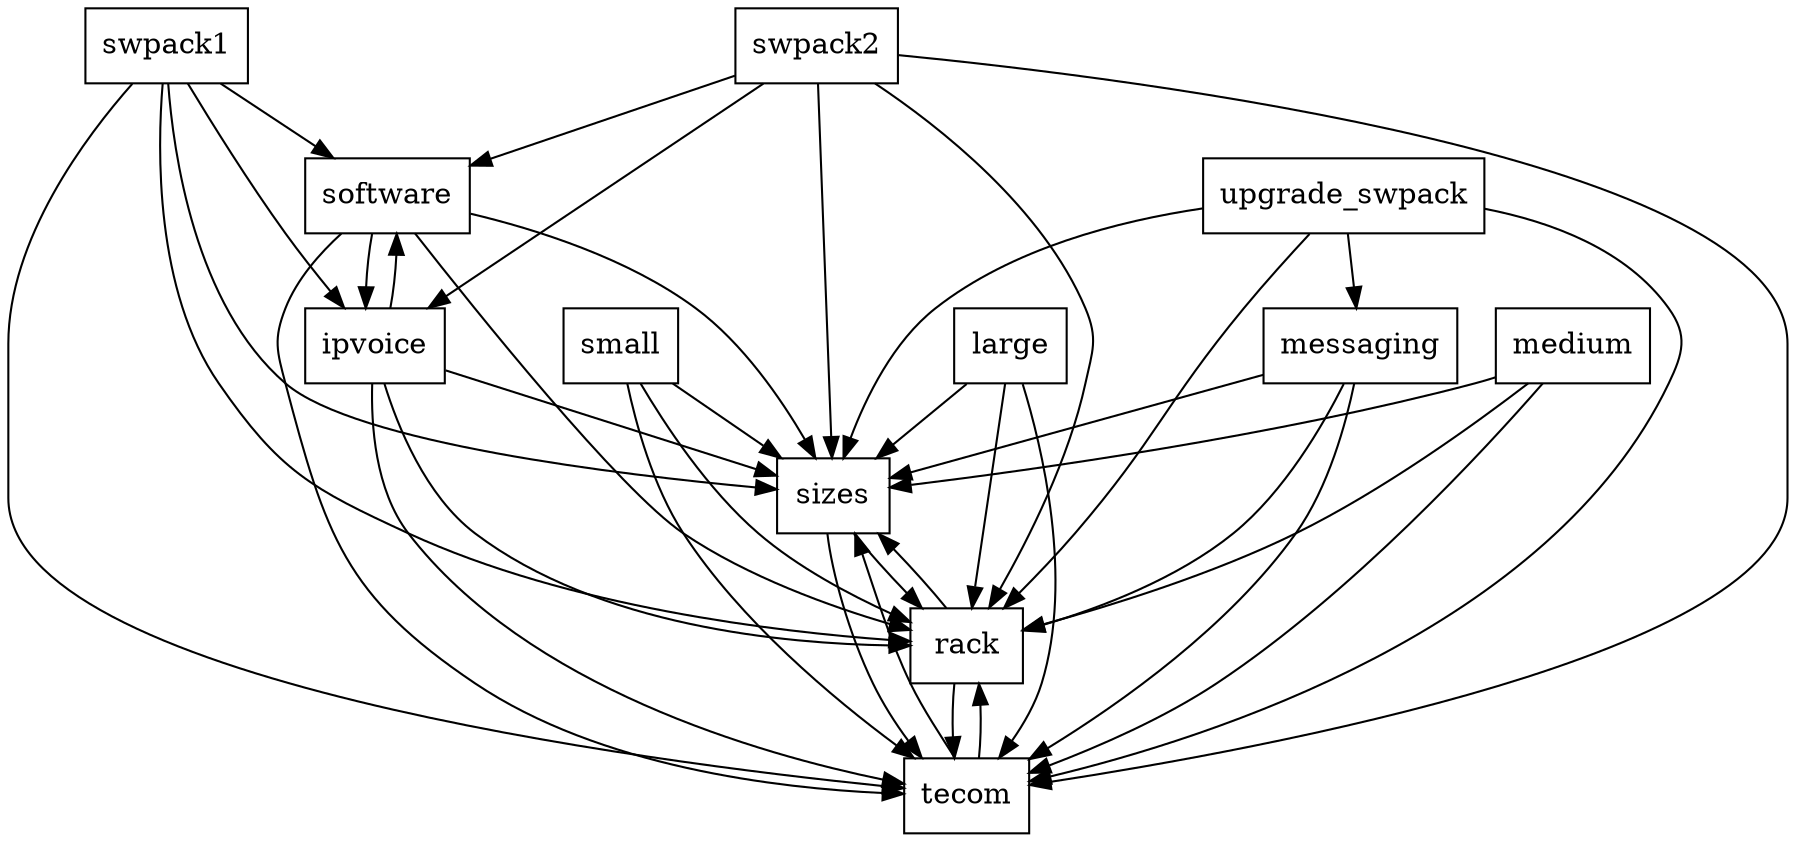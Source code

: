 digraph{
graph [rankdir=TB];
node [shape=box];
edge [arrowhead=normal];
0[label="sizes",]
1[label="software",]
2[label="swpack1",]
3[label="swpack2",]
4[label="ipvoice",]
5[label="messaging",]
6[label="upgrade_swpack",]
7[label="rack",]
8[label="tecom",]
9[label="small",]
10[label="medium",]
11[label="large",]
0->7[label="",]
0->8[label="",]
1->0[label="",]
1->4[label="",]
1->7[label="",]
1->8[label="",]
2->0[label="",]
2->1[label="",]
2->4[label="",]
2->7[label="",]
2->8[label="",]
3->0[label="",]
3->1[label="",]
3->4[label="",]
3->7[label="",]
3->8[label="",]
4->0[label="",]
4->1[label="",]
4->7[label="",]
4->8[label="",]
5->0[label="",]
5->7[label="",]
5->8[label="",]
6->0[label="",]
6->5[label="",]
6->7[label="",]
6->8[label="",]
7->0[label="",]
7->8[label="",]
8->0[label="",]
8->7[label="",]
9->0[label="",]
9->7[label="",]
9->8[label="",]
10->0[label="",]
10->7[label="",]
10->8[label="",]
11->0[label="",]
11->7[label="",]
11->8[label="",]
}
